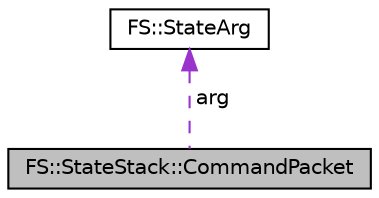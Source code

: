 digraph "FS::StateStack::CommandPacket"
{
 // INTERACTIVE_SVG=YES
  edge [fontname="Helvetica",fontsize="10",labelfontname="Helvetica",labelfontsize="10"];
  node [fontname="Helvetica",fontsize="10",shape=record];
  Node1 [label="FS::StateStack::CommandPacket",height=0.2,width=0.4,color="black", fillcolor="grey75", style="filled", fontcolor="black"];
  Node2 -> Node1 [dir="back",color="darkorchid3",fontsize="10",style="dashed",label=" arg" ,fontname="Helvetica"];
  Node2 [label="FS::StateArg",height=0.2,width=0.4,color="black", fillcolor="white", style="filled",URL="$d6/de6/class_f_s_1_1_state_arg.html"];
}
